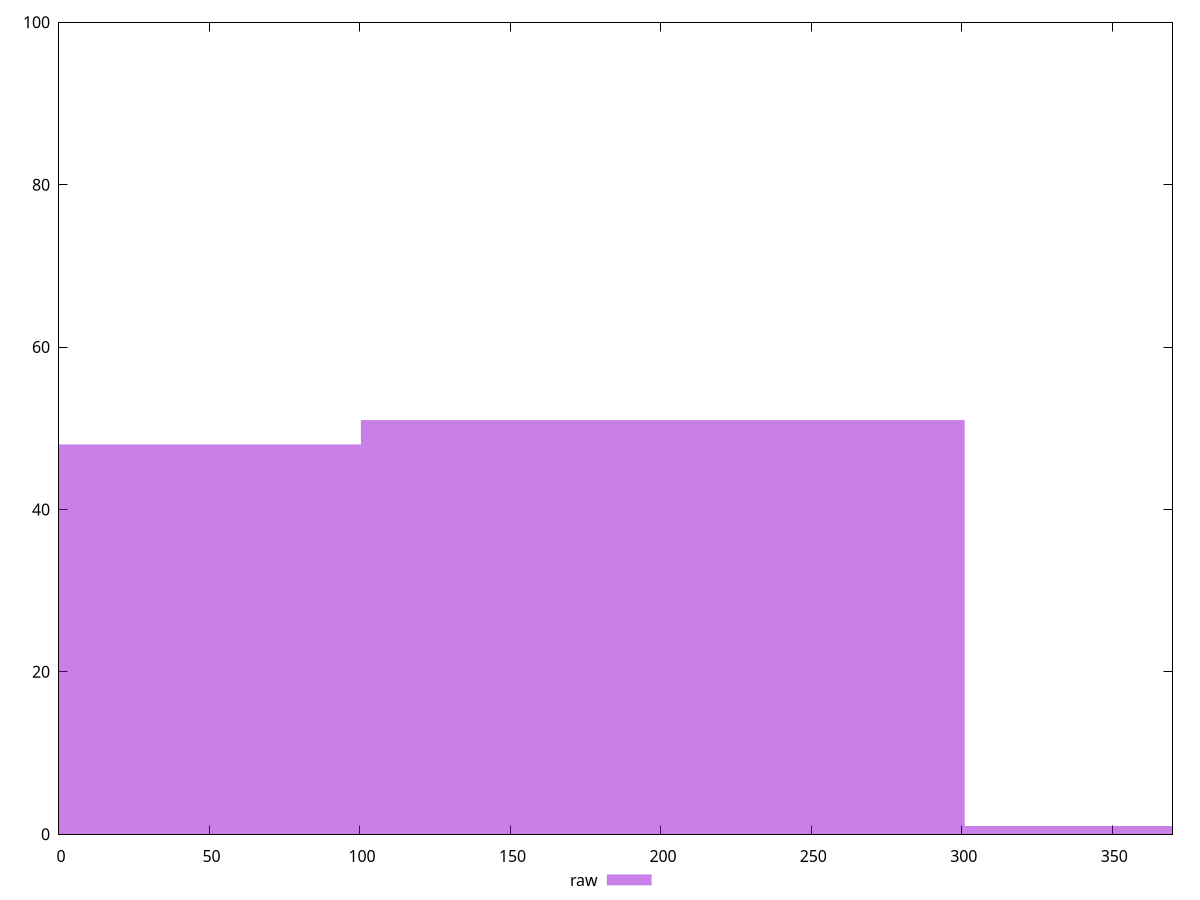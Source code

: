 reset

$raw <<EOF
200.62878441908458 51
401.25756883816916 1
0 48
EOF

set key outside below
set boxwidth 200.62878441908458
set xrange [0:370]
set yrange [0:100]
set trange [0:100]
set style fill transparent solid 0.5 noborder
set terminal svg size 640, 490 enhanced background rgb 'white'
set output "report_00019_2021-02-10T18-14-37.922Z//uses-http2/samples/pages+cached/raw/histogram.svg"

plot $raw title "raw" with boxes

reset

